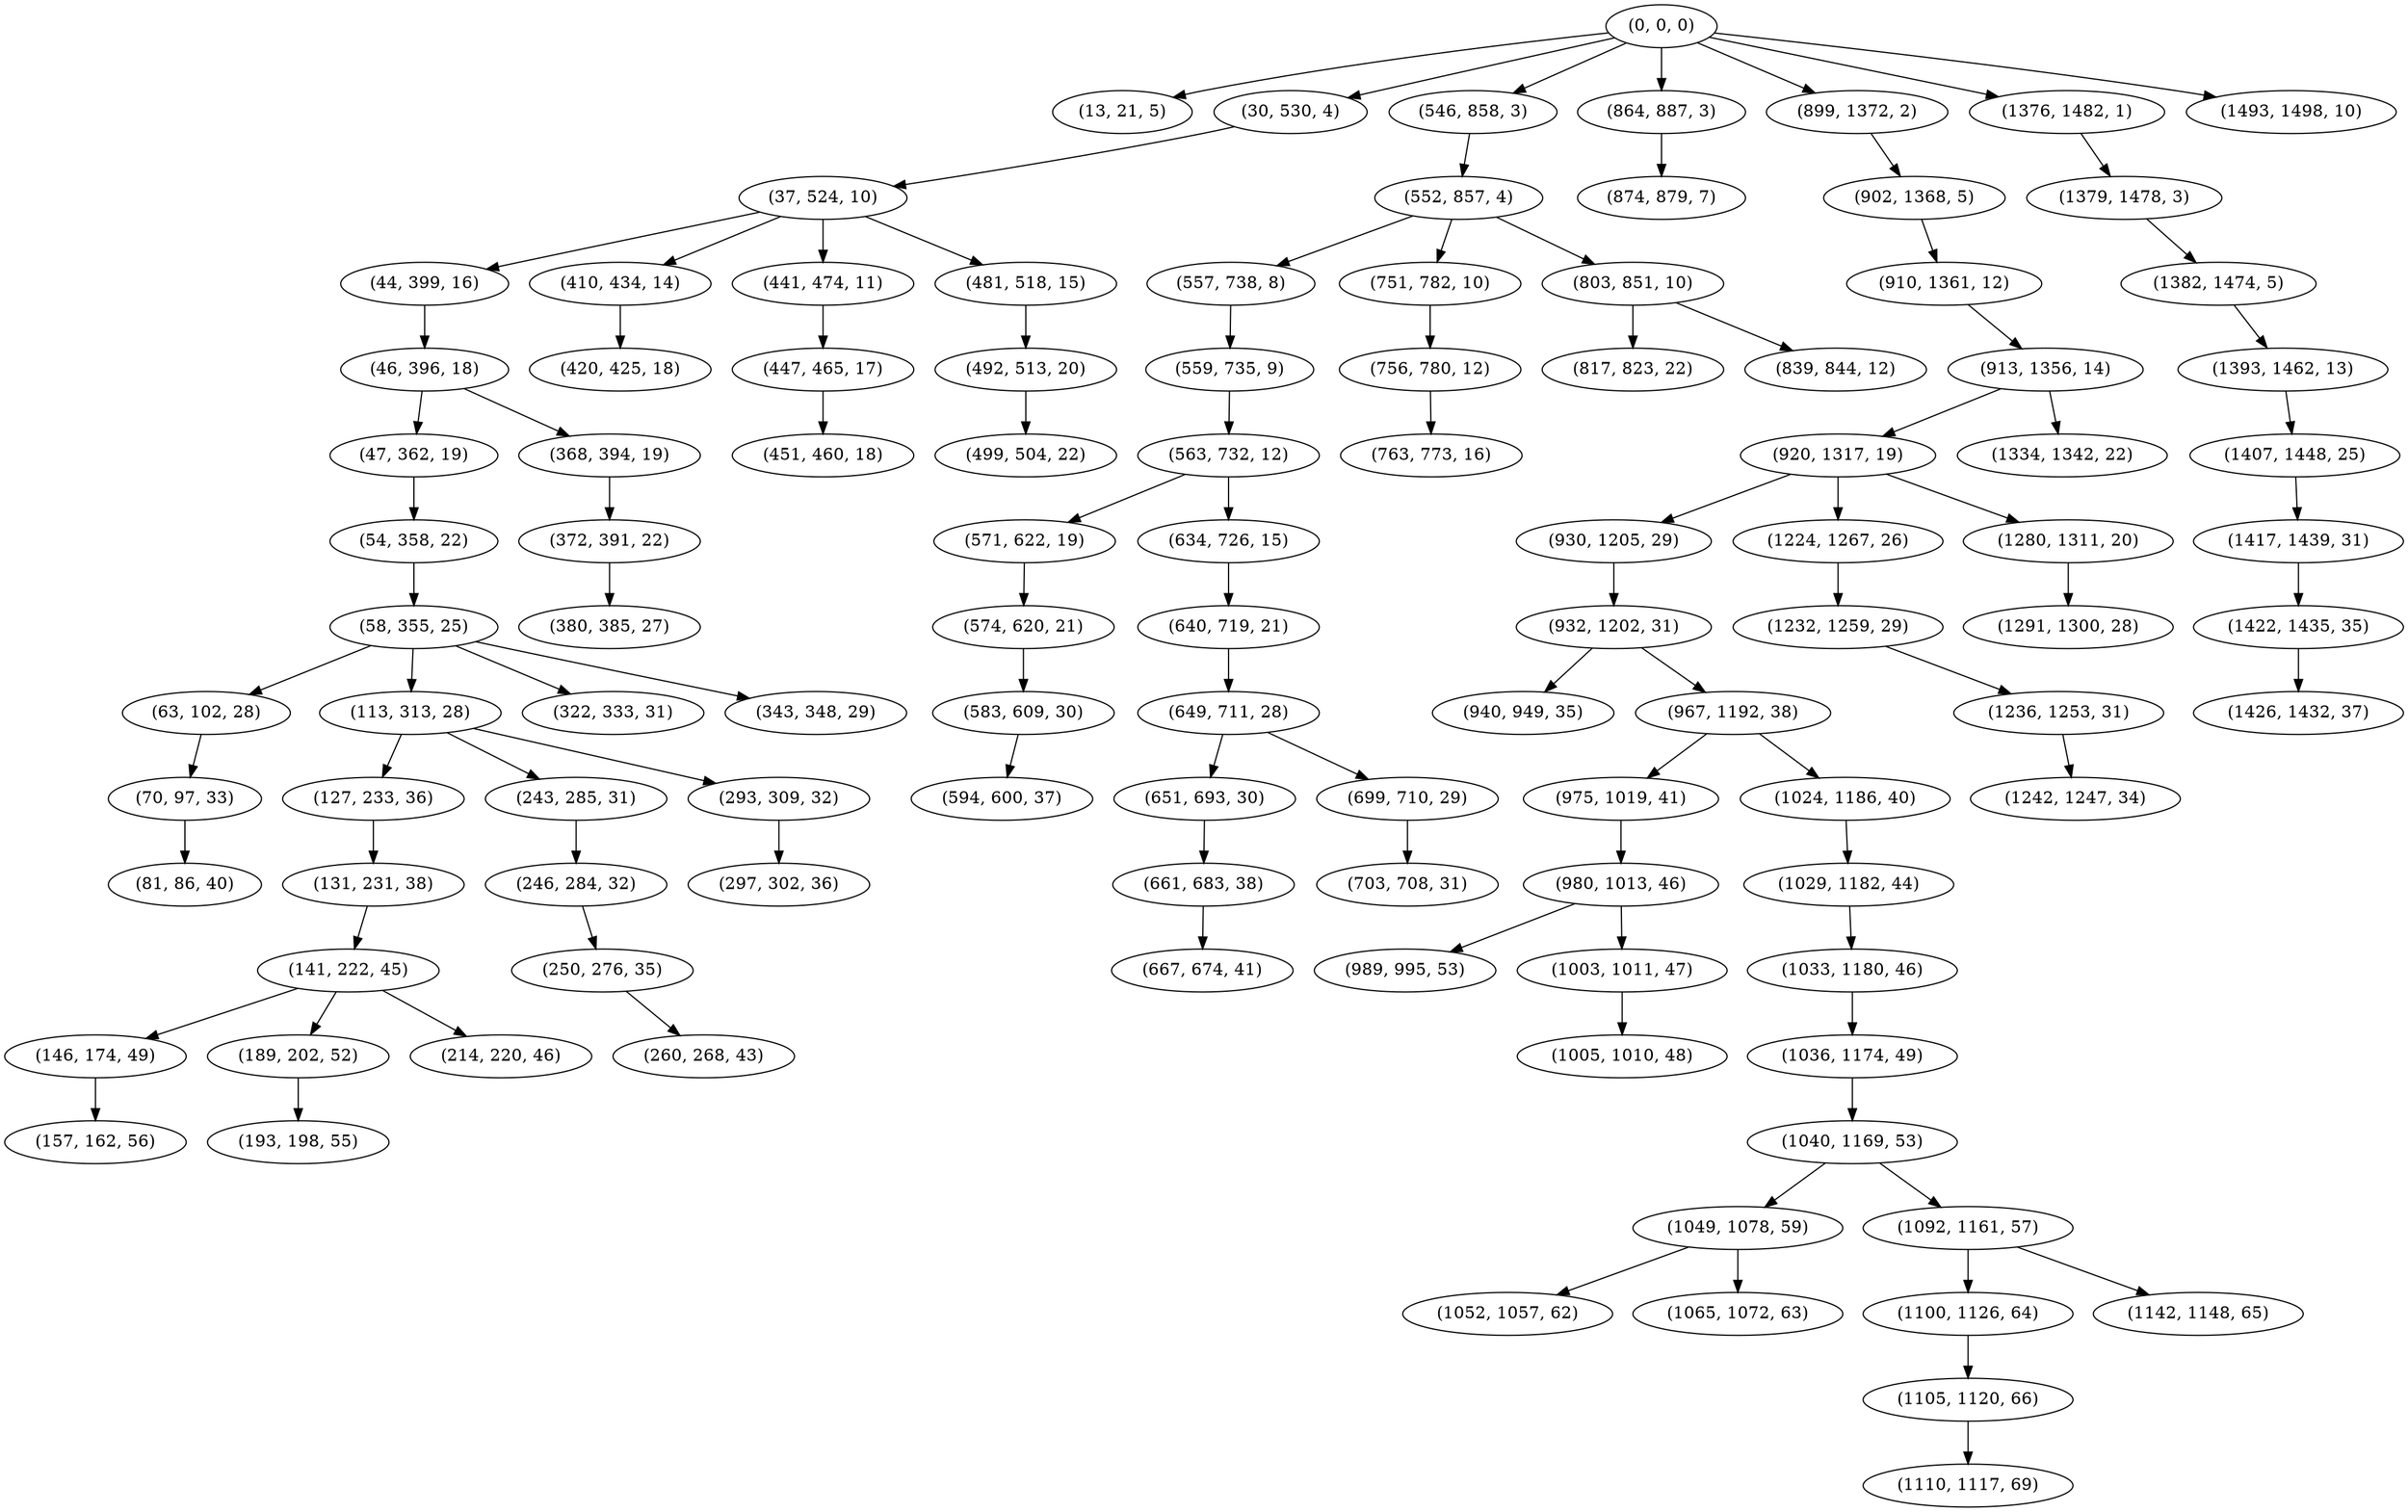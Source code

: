 digraph tree {
    "(0, 0, 0)";
    "(13, 21, 5)";
    "(30, 530, 4)";
    "(37, 524, 10)";
    "(44, 399, 16)";
    "(46, 396, 18)";
    "(47, 362, 19)";
    "(54, 358, 22)";
    "(58, 355, 25)";
    "(63, 102, 28)";
    "(70, 97, 33)";
    "(81, 86, 40)";
    "(113, 313, 28)";
    "(127, 233, 36)";
    "(131, 231, 38)";
    "(141, 222, 45)";
    "(146, 174, 49)";
    "(157, 162, 56)";
    "(189, 202, 52)";
    "(193, 198, 55)";
    "(214, 220, 46)";
    "(243, 285, 31)";
    "(246, 284, 32)";
    "(250, 276, 35)";
    "(260, 268, 43)";
    "(293, 309, 32)";
    "(297, 302, 36)";
    "(322, 333, 31)";
    "(343, 348, 29)";
    "(368, 394, 19)";
    "(372, 391, 22)";
    "(380, 385, 27)";
    "(410, 434, 14)";
    "(420, 425, 18)";
    "(441, 474, 11)";
    "(447, 465, 17)";
    "(451, 460, 18)";
    "(481, 518, 15)";
    "(492, 513, 20)";
    "(499, 504, 22)";
    "(546, 858, 3)";
    "(552, 857, 4)";
    "(557, 738, 8)";
    "(559, 735, 9)";
    "(563, 732, 12)";
    "(571, 622, 19)";
    "(574, 620, 21)";
    "(583, 609, 30)";
    "(594, 600, 37)";
    "(634, 726, 15)";
    "(640, 719, 21)";
    "(649, 711, 28)";
    "(651, 693, 30)";
    "(661, 683, 38)";
    "(667, 674, 41)";
    "(699, 710, 29)";
    "(703, 708, 31)";
    "(751, 782, 10)";
    "(756, 780, 12)";
    "(763, 773, 16)";
    "(803, 851, 10)";
    "(817, 823, 22)";
    "(839, 844, 12)";
    "(864, 887, 3)";
    "(874, 879, 7)";
    "(899, 1372, 2)";
    "(902, 1368, 5)";
    "(910, 1361, 12)";
    "(913, 1356, 14)";
    "(920, 1317, 19)";
    "(930, 1205, 29)";
    "(932, 1202, 31)";
    "(940, 949, 35)";
    "(967, 1192, 38)";
    "(975, 1019, 41)";
    "(980, 1013, 46)";
    "(989, 995, 53)";
    "(1003, 1011, 47)";
    "(1005, 1010, 48)";
    "(1024, 1186, 40)";
    "(1029, 1182, 44)";
    "(1033, 1180, 46)";
    "(1036, 1174, 49)";
    "(1040, 1169, 53)";
    "(1049, 1078, 59)";
    "(1052, 1057, 62)";
    "(1065, 1072, 63)";
    "(1092, 1161, 57)";
    "(1100, 1126, 64)";
    "(1105, 1120, 66)";
    "(1110, 1117, 69)";
    "(1142, 1148, 65)";
    "(1224, 1267, 26)";
    "(1232, 1259, 29)";
    "(1236, 1253, 31)";
    "(1242, 1247, 34)";
    "(1280, 1311, 20)";
    "(1291, 1300, 28)";
    "(1334, 1342, 22)";
    "(1376, 1482, 1)";
    "(1379, 1478, 3)";
    "(1382, 1474, 5)";
    "(1393, 1462, 13)";
    "(1407, 1448, 25)";
    "(1417, 1439, 31)";
    "(1422, 1435, 35)";
    "(1426, 1432, 37)";
    "(1493, 1498, 10)";
    "(0, 0, 0)" -> "(13, 21, 5)";
    "(0, 0, 0)" -> "(30, 530, 4)";
    "(0, 0, 0)" -> "(546, 858, 3)";
    "(0, 0, 0)" -> "(864, 887, 3)";
    "(0, 0, 0)" -> "(899, 1372, 2)";
    "(0, 0, 0)" -> "(1376, 1482, 1)";
    "(0, 0, 0)" -> "(1493, 1498, 10)";
    "(30, 530, 4)" -> "(37, 524, 10)";
    "(37, 524, 10)" -> "(44, 399, 16)";
    "(37, 524, 10)" -> "(410, 434, 14)";
    "(37, 524, 10)" -> "(441, 474, 11)";
    "(37, 524, 10)" -> "(481, 518, 15)";
    "(44, 399, 16)" -> "(46, 396, 18)";
    "(46, 396, 18)" -> "(47, 362, 19)";
    "(46, 396, 18)" -> "(368, 394, 19)";
    "(47, 362, 19)" -> "(54, 358, 22)";
    "(54, 358, 22)" -> "(58, 355, 25)";
    "(58, 355, 25)" -> "(63, 102, 28)";
    "(58, 355, 25)" -> "(113, 313, 28)";
    "(58, 355, 25)" -> "(322, 333, 31)";
    "(58, 355, 25)" -> "(343, 348, 29)";
    "(63, 102, 28)" -> "(70, 97, 33)";
    "(70, 97, 33)" -> "(81, 86, 40)";
    "(113, 313, 28)" -> "(127, 233, 36)";
    "(113, 313, 28)" -> "(243, 285, 31)";
    "(113, 313, 28)" -> "(293, 309, 32)";
    "(127, 233, 36)" -> "(131, 231, 38)";
    "(131, 231, 38)" -> "(141, 222, 45)";
    "(141, 222, 45)" -> "(146, 174, 49)";
    "(141, 222, 45)" -> "(189, 202, 52)";
    "(141, 222, 45)" -> "(214, 220, 46)";
    "(146, 174, 49)" -> "(157, 162, 56)";
    "(189, 202, 52)" -> "(193, 198, 55)";
    "(243, 285, 31)" -> "(246, 284, 32)";
    "(246, 284, 32)" -> "(250, 276, 35)";
    "(250, 276, 35)" -> "(260, 268, 43)";
    "(293, 309, 32)" -> "(297, 302, 36)";
    "(368, 394, 19)" -> "(372, 391, 22)";
    "(372, 391, 22)" -> "(380, 385, 27)";
    "(410, 434, 14)" -> "(420, 425, 18)";
    "(441, 474, 11)" -> "(447, 465, 17)";
    "(447, 465, 17)" -> "(451, 460, 18)";
    "(481, 518, 15)" -> "(492, 513, 20)";
    "(492, 513, 20)" -> "(499, 504, 22)";
    "(546, 858, 3)" -> "(552, 857, 4)";
    "(552, 857, 4)" -> "(557, 738, 8)";
    "(552, 857, 4)" -> "(751, 782, 10)";
    "(552, 857, 4)" -> "(803, 851, 10)";
    "(557, 738, 8)" -> "(559, 735, 9)";
    "(559, 735, 9)" -> "(563, 732, 12)";
    "(563, 732, 12)" -> "(571, 622, 19)";
    "(563, 732, 12)" -> "(634, 726, 15)";
    "(571, 622, 19)" -> "(574, 620, 21)";
    "(574, 620, 21)" -> "(583, 609, 30)";
    "(583, 609, 30)" -> "(594, 600, 37)";
    "(634, 726, 15)" -> "(640, 719, 21)";
    "(640, 719, 21)" -> "(649, 711, 28)";
    "(649, 711, 28)" -> "(651, 693, 30)";
    "(649, 711, 28)" -> "(699, 710, 29)";
    "(651, 693, 30)" -> "(661, 683, 38)";
    "(661, 683, 38)" -> "(667, 674, 41)";
    "(699, 710, 29)" -> "(703, 708, 31)";
    "(751, 782, 10)" -> "(756, 780, 12)";
    "(756, 780, 12)" -> "(763, 773, 16)";
    "(803, 851, 10)" -> "(817, 823, 22)";
    "(803, 851, 10)" -> "(839, 844, 12)";
    "(864, 887, 3)" -> "(874, 879, 7)";
    "(899, 1372, 2)" -> "(902, 1368, 5)";
    "(902, 1368, 5)" -> "(910, 1361, 12)";
    "(910, 1361, 12)" -> "(913, 1356, 14)";
    "(913, 1356, 14)" -> "(920, 1317, 19)";
    "(913, 1356, 14)" -> "(1334, 1342, 22)";
    "(920, 1317, 19)" -> "(930, 1205, 29)";
    "(920, 1317, 19)" -> "(1224, 1267, 26)";
    "(920, 1317, 19)" -> "(1280, 1311, 20)";
    "(930, 1205, 29)" -> "(932, 1202, 31)";
    "(932, 1202, 31)" -> "(940, 949, 35)";
    "(932, 1202, 31)" -> "(967, 1192, 38)";
    "(967, 1192, 38)" -> "(975, 1019, 41)";
    "(967, 1192, 38)" -> "(1024, 1186, 40)";
    "(975, 1019, 41)" -> "(980, 1013, 46)";
    "(980, 1013, 46)" -> "(989, 995, 53)";
    "(980, 1013, 46)" -> "(1003, 1011, 47)";
    "(1003, 1011, 47)" -> "(1005, 1010, 48)";
    "(1024, 1186, 40)" -> "(1029, 1182, 44)";
    "(1029, 1182, 44)" -> "(1033, 1180, 46)";
    "(1033, 1180, 46)" -> "(1036, 1174, 49)";
    "(1036, 1174, 49)" -> "(1040, 1169, 53)";
    "(1040, 1169, 53)" -> "(1049, 1078, 59)";
    "(1040, 1169, 53)" -> "(1092, 1161, 57)";
    "(1049, 1078, 59)" -> "(1052, 1057, 62)";
    "(1049, 1078, 59)" -> "(1065, 1072, 63)";
    "(1092, 1161, 57)" -> "(1100, 1126, 64)";
    "(1092, 1161, 57)" -> "(1142, 1148, 65)";
    "(1100, 1126, 64)" -> "(1105, 1120, 66)";
    "(1105, 1120, 66)" -> "(1110, 1117, 69)";
    "(1224, 1267, 26)" -> "(1232, 1259, 29)";
    "(1232, 1259, 29)" -> "(1236, 1253, 31)";
    "(1236, 1253, 31)" -> "(1242, 1247, 34)";
    "(1280, 1311, 20)" -> "(1291, 1300, 28)";
    "(1376, 1482, 1)" -> "(1379, 1478, 3)";
    "(1379, 1478, 3)" -> "(1382, 1474, 5)";
    "(1382, 1474, 5)" -> "(1393, 1462, 13)";
    "(1393, 1462, 13)" -> "(1407, 1448, 25)";
    "(1407, 1448, 25)" -> "(1417, 1439, 31)";
    "(1417, 1439, 31)" -> "(1422, 1435, 35)";
    "(1422, 1435, 35)" -> "(1426, 1432, 37)";
}
